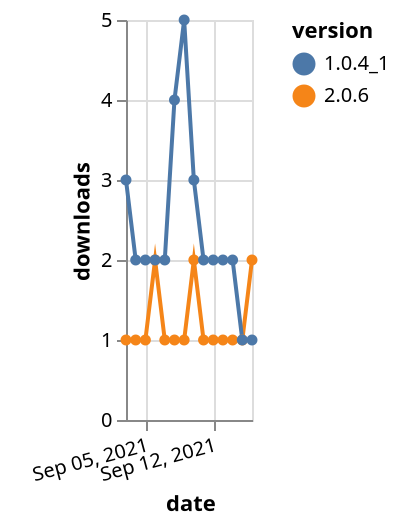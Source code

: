 {"$schema": "https://vega.github.io/schema/vega-lite/v5.json", "description": "A simple bar chart with embedded data.", "data": {"values": [{"date": "2021-09-03", "total": 148, "delta": 1, "version": "2.0.6"}, {"date": "2021-09-04", "total": 149, "delta": 1, "version": "2.0.6"}, {"date": "2021-09-05", "total": 150, "delta": 1, "version": "2.0.6"}, {"date": "2021-09-06", "total": 152, "delta": 2, "version": "2.0.6"}, {"date": "2021-09-07", "total": 153, "delta": 1, "version": "2.0.6"}, {"date": "2021-09-08", "total": 154, "delta": 1, "version": "2.0.6"}, {"date": "2021-09-09", "total": 155, "delta": 1, "version": "2.0.6"}, {"date": "2021-09-10", "total": 157, "delta": 2, "version": "2.0.6"}, {"date": "2021-09-11", "total": 158, "delta": 1, "version": "2.0.6"}, {"date": "2021-09-12", "total": 159, "delta": 1, "version": "2.0.6"}, {"date": "2021-09-13", "total": 160, "delta": 1, "version": "2.0.6"}, {"date": "2021-09-14", "total": 161, "delta": 1, "version": "2.0.6"}, {"date": "2021-09-15", "total": 162, "delta": 1, "version": "2.0.6"}, {"date": "2021-09-16", "total": 164, "delta": 2, "version": "2.0.6"}, {"date": "2021-09-03", "total": 3302, "delta": 3, "version": "1.0.4_1"}, {"date": "2021-09-04", "total": 3304, "delta": 2, "version": "1.0.4_1"}, {"date": "2021-09-05", "total": 3306, "delta": 2, "version": "1.0.4_1"}, {"date": "2021-09-06", "total": 3308, "delta": 2, "version": "1.0.4_1"}, {"date": "2021-09-07", "total": 3310, "delta": 2, "version": "1.0.4_1"}, {"date": "2021-09-08", "total": 3314, "delta": 4, "version": "1.0.4_1"}, {"date": "2021-09-09", "total": 3319, "delta": 5, "version": "1.0.4_1"}, {"date": "2021-09-10", "total": 3322, "delta": 3, "version": "1.0.4_1"}, {"date": "2021-09-11", "total": 3324, "delta": 2, "version": "1.0.4_1"}, {"date": "2021-09-12", "total": 3326, "delta": 2, "version": "1.0.4_1"}, {"date": "2021-09-13", "total": 3328, "delta": 2, "version": "1.0.4_1"}, {"date": "2021-09-14", "total": 3330, "delta": 2, "version": "1.0.4_1"}, {"date": "2021-09-15", "total": 3331, "delta": 1, "version": "1.0.4_1"}, {"date": "2021-09-16", "total": 3332, "delta": 1, "version": "1.0.4_1"}]}, "width": "container", "mark": {"type": "line", "point": {"filled": true}}, "encoding": {"x": {"field": "date", "type": "temporal", "timeUnit": "yearmonthdate", "title": "date", "axis": {"labelAngle": -15}}, "y": {"field": "delta", "type": "quantitative", "title": "downloads"}, "color": {"field": "version", "type": "nominal"}, "tooltip": {"field": "delta"}}}
